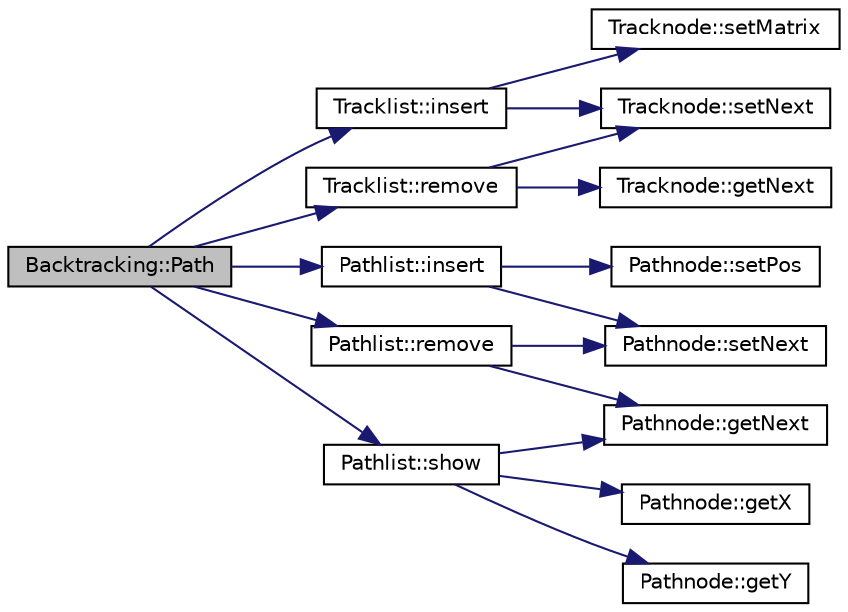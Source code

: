 digraph "Backtracking::Path"
{
 // LATEX_PDF_SIZE
  edge [fontname="Helvetica",fontsize="10",labelfontname="Helvetica",labelfontsize="10"];
  node [fontname="Helvetica",fontsize="10",shape=record];
  rankdir="LR";
  Node1 [label="Backtracking::Path",height=0.2,width=0.4,color="black", fillcolor="grey75", style="filled", fontcolor="black",tooltip=" "];
  Node1 -> Node2 [color="midnightblue",fontsize="10",style="solid",fontname="Helvetica"];
  Node2 [label="Tracklist::insert",height=0.2,width=0.4,color="black", fillcolor="white", style="filled",URL="$classTracklist.html#af55ebedbb885b9e94d84200c7f8aed9c",tooltip="inserts a matrix with the actual state of if, the one could be use by the Backtracking"];
  Node2 -> Node3 [color="midnightblue",fontsize="10",style="solid",fontname="Helvetica"];
  Node3 [label="Tracknode::setMatrix",height=0.2,width=0.4,color="black", fillcolor="white", style="filled",URL="$classTracknode.html#a2fc3579b4bff71c1a79946550ecfe880",tooltip="sets the matrix associated to the node"];
  Node2 -> Node4 [color="midnightblue",fontsize="10",style="solid",fontname="Helvetica"];
  Node4 [label="Tracknode::setNext",height=0.2,width=0.4,color="black", fillcolor="white", style="filled",URL="$classTracknode.html#a343e2a57eca952ed16babf3a7a52693e",tooltip="sets the next node of the current node"];
  Node1 -> Node5 [color="midnightblue",fontsize="10",style="solid",fontname="Helvetica"];
  Node5 [label="Pathlist::insert",height=0.2,width=0.4,color="black", fillcolor="white", style="filled",URL="$classPathlist.html#a88f1f2e3b19014694c681e8a38f471e9",tooltip="inserts the x and y poss related to a possible path position"];
  Node5 -> Node6 [color="midnightblue",fontsize="10",style="solid",fontname="Helvetica"];
  Node6 [label="Pathnode::setNext",height=0.2,width=0.4,color="black", fillcolor="white", style="filled",URL="$classPathnode.html#aba7ca07fcdc19dc53f34da00884f2483",tooltip="sets the next node of the current node"];
  Node5 -> Node7 [color="midnightblue",fontsize="10",style="solid",fontname="Helvetica"];
  Node7 [label="Pathnode::setPos",height=0.2,width=0.4,color="black", fillcolor="white", style="filled",URL="$classPathnode.html#aab6e8087eb99717da7eff197cd5313c6",tooltip="sets the x and y values associated to the node"];
  Node1 -> Node8 [color="midnightblue",fontsize="10",style="solid",fontname="Helvetica"];
  Node8 [label="Tracklist::remove",height=0.2,width=0.4,color="black", fillcolor="white", style="filled",URL="$classTracklist.html#af0a5789f383854ad15d9e81182fae810",tooltip="removes the last element of the linked list"];
  Node8 -> Node9 [color="midnightblue",fontsize="10",style="solid",fontname="Helvetica"];
  Node9 [label="Tracknode::getNext",height=0.2,width=0.4,color="black", fillcolor="white", style="filled",URL="$classTracknode.html#a462ece04fa7600fd9004fb1e272356a7",tooltip="get the next node"];
  Node8 -> Node4 [color="midnightblue",fontsize="10",style="solid",fontname="Helvetica"];
  Node1 -> Node10 [color="midnightblue",fontsize="10",style="solid",fontname="Helvetica"];
  Node10 [label="Pathlist::remove",height=0.2,width=0.4,color="black", fillcolor="white", style="filled",URL="$classPathlist.html#a1aa781b3e80fde88dab9a4f17ac140b7",tooltip="removes the last element of the linked list"];
  Node10 -> Node11 [color="midnightblue",fontsize="10",style="solid",fontname="Helvetica"];
  Node11 [label="Pathnode::getNext",height=0.2,width=0.4,color="black", fillcolor="white", style="filled",URL="$classPathnode.html#acbc2a8c774e147f7b822f652cbeceedd",tooltip="get the next node"];
  Node10 -> Node6 [color="midnightblue",fontsize="10",style="solid",fontname="Helvetica"];
  Node1 -> Node12 [color="midnightblue",fontsize="10",style="solid",fontname="Helvetica"];
  Node12 [label="Pathlist::show",height=0.2,width=0.4,color="black", fillcolor="white", style="filled",URL="$classPathlist.html#aac1853f4e0446b2648b9c81a9b586783",tooltip="shows the list content"];
  Node12 -> Node11 [color="midnightblue",fontsize="10",style="solid",fontname="Helvetica"];
  Node12 -> Node13 [color="midnightblue",fontsize="10",style="solid",fontname="Helvetica"];
  Node13 [label="Pathnode::getX",height=0.2,width=0.4,color="black", fillcolor="white", style="filled",URL="$classPathnode.html#af1fb2f252dd7183bfbc3c66a64bcc4d5",tooltip="return the x poss of the node"];
  Node12 -> Node14 [color="midnightblue",fontsize="10",style="solid",fontname="Helvetica"];
  Node14 [label="Pathnode::getY",height=0.2,width=0.4,color="black", fillcolor="white", style="filled",URL="$classPathnode.html#a59ef21b25228863e4a41d91d712ad2ba",tooltip="return the y poss of the node"];
}
